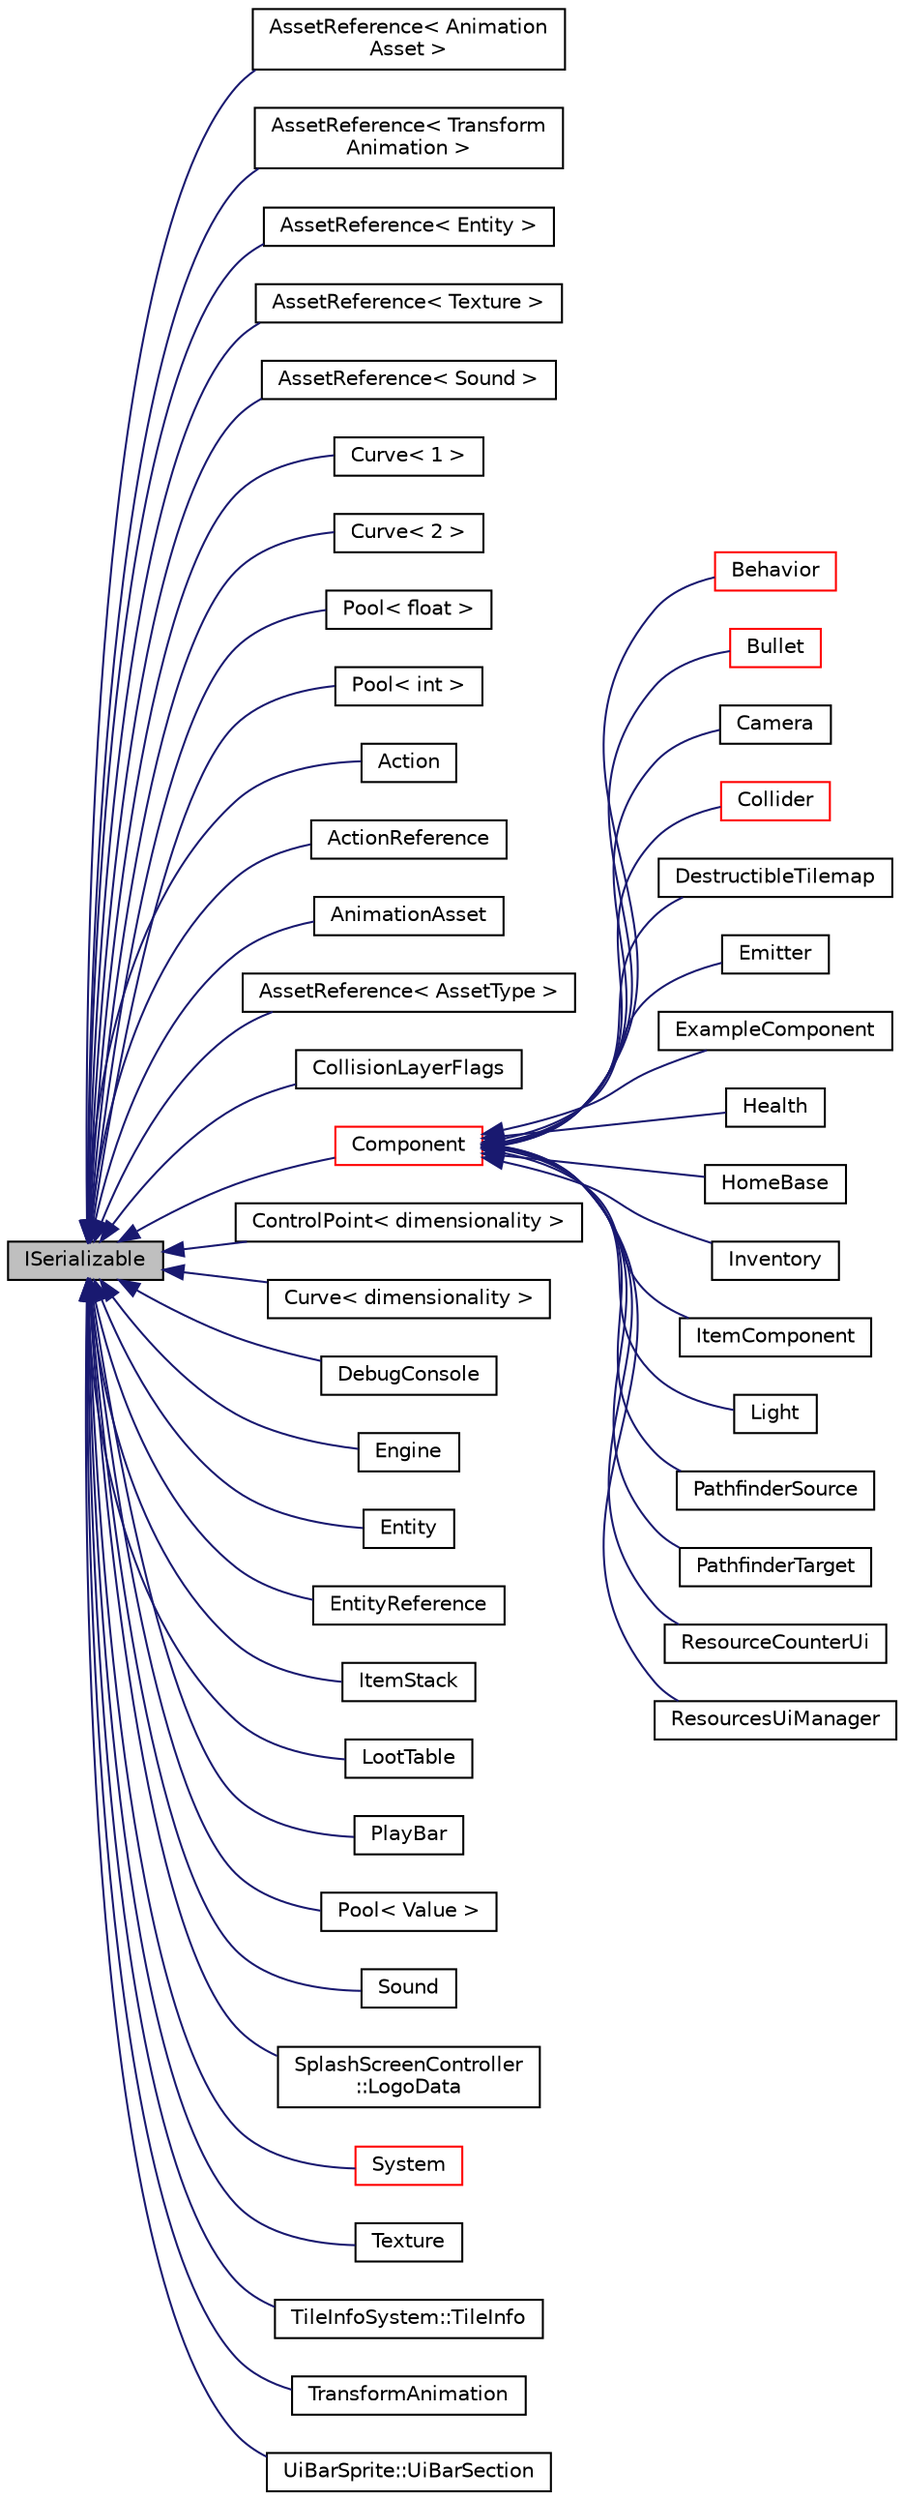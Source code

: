 digraph "ISerializable"
{
 // LATEX_PDF_SIZE
  edge [fontname="Helvetica",fontsize="10",labelfontname="Helvetica",labelfontsize="10"];
  node [fontname="Helvetica",fontsize="10",shape=record];
  rankdir="LR";
  Node1 [label="ISerializable",height=0.2,width=0.4,color="black", fillcolor="grey75", style="filled", fontcolor="black",tooltip="interface for all serializable objects"];
  Node1 -> Node2 [dir="back",color="midnightblue",fontsize="10",style="solid"];
  Node2 [label="AssetReference\< Animation\lAsset \>",height=0.2,width=0.4,color="black", fillcolor="white", style="filled",URL="$classAssetReference.html",tooltip=" "];
  Node1 -> Node3 [dir="back",color="midnightblue",fontsize="10",style="solid"];
  Node3 [label="AssetReference\< Transform\lAnimation \>",height=0.2,width=0.4,color="black", fillcolor="white", style="filled",URL="$classAssetReference.html",tooltip=" "];
  Node1 -> Node4 [dir="back",color="midnightblue",fontsize="10",style="solid"];
  Node4 [label="AssetReference\< Entity \>",height=0.2,width=0.4,color="black", fillcolor="white", style="filled",URL="$classAssetReference.html",tooltip=" "];
  Node1 -> Node5 [dir="back",color="midnightblue",fontsize="10",style="solid"];
  Node5 [label="AssetReference\< Texture \>",height=0.2,width=0.4,color="black", fillcolor="white", style="filled",URL="$classAssetReference.html",tooltip=" "];
  Node1 -> Node6 [dir="back",color="midnightblue",fontsize="10",style="solid"];
  Node6 [label="AssetReference\< Sound \>",height=0.2,width=0.4,color="black", fillcolor="white", style="filled",URL="$classAssetReference.html",tooltip=" "];
  Node1 -> Node7 [dir="back",color="midnightblue",fontsize="10",style="solid"];
  Node7 [label="Curve\< 1 \>",height=0.2,width=0.4,color="black", fillcolor="white", style="filled",URL="$classCurve.html",tooltip=" "];
  Node1 -> Node8 [dir="back",color="midnightblue",fontsize="10",style="solid"];
  Node8 [label="Curve\< 2 \>",height=0.2,width=0.4,color="black", fillcolor="white", style="filled",URL="$classCurve.html",tooltip=" "];
  Node1 -> Node9 [dir="back",color="midnightblue",fontsize="10",style="solid"];
  Node9 [label="Pool\< float \>",height=0.2,width=0.4,color="black", fillcolor="white", style="filled",URL="$classPool.html",tooltip=" "];
  Node1 -> Node10 [dir="back",color="midnightblue",fontsize="10",style="solid"];
  Node10 [label="Pool\< int \>",height=0.2,width=0.4,color="black", fillcolor="white", style="filled",URL="$classPool.html",tooltip=" "];
  Node1 -> Node11 [dir="back",color="midnightblue",fontsize="10",style="solid"];
  Node11 [label="Action",height=0.2,width=0.4,color="black", fillcolor="white", style="filled",URL="$classAction.html",tooltip="action class, used to track an action with dynamic input"];
  Node1 -> Node12 [dir="back",color="midnightblue",fontsize="10",style="solid"];
  Node12 [label="ActionReference",height=0.2,width=0.4,color="black", fillcolor="white", style="filled",URL="$classActionReference.html",tooltip="a reference to an Action"];
  Node1 -> Node13 [dir="back",color="midnightblue",fontsize="10",style="solid"];
  Node13 [label="AnimationAsset",height=0.2,width=0.4,color="black", fillcolor="white", style="filled",URL="$classAnimationAsset.html",tooltip=" "];
  Node1 -> Node14 [dir="back",color="midnightblue",fontsize="10",style="solid"];
  Node14 [label="AssetReference\< AssetType \>",height=0.2,width=0.4,color="black", fillcolor="white", style="filled",URL="$classAssetReference.html",tooltip="a reference to an Asset"];
  Node1 -> Node15 [dir="back",color="midnightblue",fontsize="10",style="solid"];
  Node15 [label="CollisionLayerFlags",height=0.2,width=0.4,color="black", fillcolor="white", style="filled",URL="$classCollisionLayerFlags.html",tooltip=" "];
  Node1 -> Node16 [dir="back",color="midnightblue",fontsize="10",style="solid"];
  Node16 [label="Component",height=0.2,width=0.4,color="red", fillcolor="white", style="filled",URL="$classComponent.html",tooltip=" "];
  Node16 -> Node17 [dir="back",color="midnightblue",fontsize="10",style="solid"];
  Node17 [label="Behavior",height=0.2,width=0.4,color="red", fillcolor="white", style="filled",URL="$classBehavior.html",tooltip=" "];
  Node16 -> Node45 [dir="back",color="midnightblue",fontsize="10",style="solid"];
  Node45 [label="Bullet",height=0.2,width=0.4,color="red", fillcolor="white", style="filled",URL="$classBullet.html",tooltip="Component that destroys itself and deals damage on contact."];
  Node16 -> Node48 [dir="back",color="midnightblue",fontsize="10",style="solid"];
  Node48 [label="Camera",height=0.2,width=0.4,color="black", fillcolor="white", style="filled",URL="$classCamera.html",tooltip="Handles camera and coordinate systems / spaces."];
  Node16 -> Node49 [dir="back",color="midnightblue",fontsize="10",style="solid"];
  Node49 [label="Collider",height=0.2,width=0.4,color="red", fillcolor="white", style="filled",URL="$classCollider.html",tooltip="component which is used for detecting collisions and information about them"];
  Node16 -> Node52 [dir="back",color="midnightblue",fontsize="10",style="solid"];
  Node52 [label="DestructibleTilemap",height=0.2,width=0.4,color="black", fillcolor="white", style="filled",URL="$classDestructibleTilemap.html",tooltip="Component responsible for handling the breaking of tiles with varrying strengths."];
  Node16 -> Node53 [dir="back",color="midnightblue",fontsize="10",style="solid"];
  Node53 [label="Emitter",height=0.2,width=0.4,color="black", fillcolor="white", style="filled",URL="$classEmitter.html",tooltip="Emitter component - controls timing and behavior of particles."];
  Node16 -> Node54 [dir="back",color="midnightblue",fontsize="10",style="solid"];
  Node54 [label="ExampleComponent",height=0.2,width=0.4,color="black", fillcolor="white", style="filled",URL="$classExampleComponent.html",tooltip="DESCRIPTION HERE."];
  Node16 -> Node55 [dir="back",color="midnightblue",fontsize="10",style="solid"];
  Node55 [label="Health",height=0.2,width=0.4,color="black", fillcolor="white", style="filled",URL="$classHealth.html",tooltip="Entity health component."];
  Node16 -> Node56 [dir="back",color="midnightblue",fontsize="10",style="solid"];
  Node56 [label="HomeBase",height=0.2,width=0.4,color="black", fillcolor="white", style="filled",URL="$classHomeBase.html",tooltip=" "];
  Node16 -> Node57 [dir="back",color="midnightblue",fontsize="10",style="solid"];
  Node57 [label="Inventory",height=0.2,width=0.4,color="black", fillcolor="white", style="filled",URL="$classInventory.html",tooltip="Inventory component that stores items."];
  Node16 -> Node58 [dir="back",color="midnightblue",fontsize="10",style="solid"];
  Node58 [label="ItemComponent",height=0.2,width=0.4,color="black", fillcolor="white", style="filled",URL="$classItemComponent.html",tooltip="Item in the world that can be picked up."];
  Node16 -> Node59 [dir="back",color="midnightblue",fontsize="10",style="solid"];
  Node59 [label="Light",height=0.2,width=0.4,color="black", fillcolor="white", style="filled",URL="$classLight.html",tooltip="Light source."];
  Node16 -> Node60 [dir="back",color="midnightblue",fontsize="10",style="solid"];
  Node60 [label="PathfinderSource",height=0.2,width=0.4,color="black", fillcolor="white", style="filled",URL="$classPathfinderSource.html",tooltip="Pathfinder source."];
  Node16 -> Node61 [dir="back",color="midnightblue",fontsize="10",style="solid"];
  Node61 [label="PathfinderTarget",height=0.2,width=0.4,color="black", fillcolor="white", style="filled",URL="$classPathfinderTarget.html",tooltip=" "];
  Node16 -> Node62 [dir="back",color="midnightblue",fontsize="10",style="solid"];
  Node62 [label="ResourceCounterUi",height=0.2,width=0.4,color="black", fillcolor="white", style="filled",URL="$classResourceCounterUi.html",tooltip="Ui Component that displays a count of resources."];
  Node16 -> Node63 [dir="back",color="midnightblue",fontsize="10",style="solid"];
  Node63 [label="ResourcesUiManager",height=0.2,width=0.4,color="black", fillcolor="white", style="filled",URL="$classResourcesUiManager.html",tooltip="Component that manages the UI for displaying what resources a player currently has."];
  Node1 -> Node80 [dir="back",color="midnightblue",fontsize="10",style="solid"];
  Node80 [label="ControlPoint\< dimensionality \>",height=0.2,width=0.4,color="black", fillcolor="white", style="filled",URL="$classControlPoint.html",tooltip="control points used by this Curve"];
  Node1 -> Node81 [dir="back",color="midnightblue",fontsize="10",style="solid"];
  Node81 [label="Curve\< dimensionality \>",height=0.2,width=0.4,color="black", fillcolor="white", style="filled",URL="$classCurve.html",tooltip=" "];
  Node1 -> Node82 [dir="back",color="midnightblue",fontsize="10",style="solid"];
  Node82 [label="DebugConsole",height=0.2,width=0.4,color="black", fillcolor="white", style="filled",URL="$classDebugConsole.html",tooltip="The DebugConsole class is a singleton that provides a console for debugging It Shows Warning Messages..."];
  Node1 -> Node83 [dir="back",color="midnightblue",fontsize="10",style="solid"];
  Node83 [label="Engine",height=0.2,width=0.4,color="black", fillcolor="white", style="filled",URL="$classEngine.html",tooltip=" "];
  Node1 -> Node84 [dir="back",color="midnightblue",fontsize="10",style="solid"];
  Node84 [label="Entity",height=0.2,width=0.4,color="black", fillcolor="white", style="filled",URL="$classEntity.html",tooltip=" "];
  Node1 -> Node85 [dir="back",color="midnightblue",fontsize="10",style="solid"];
  Node85 [label="EntityReference",height=0.2,width=0.4,color="black", fillcolor="white", style="filled",URL="$classEntityReference.html",tooltip="a reference to an Entity in the scene"];
  Node1 -> Node86 [dir="back",color="midnightblue",fontsize="10",style="solid"];
  Node86 [label="ItemStack",height=0.2,width=0.4,color="black", fillcolor="white", style="filled",URL="$structItemStack.html",tooltip="a stack of multiple items of the same type"];
  Node1 -> Node87 [dir="back",color="midnightblue",fontsize="10",style="solid"];
  Node87 [label="LootTable",height=0.2,width=0.4,color="black", fillcolor="white", style="filled",URL="$classLootTable.html",tooltip="class for dropping configurable loot"];
  Node1 -> Node88 [dir="back",color="midnightblue",fontsize="10",style="solid"];
  Node88 [label="PlayBar",height=0.2,width=0.4,color="black", fillcolor="white", style="filled",URL="$classPlayBar.html",tooltip="UI Bar that handles playing, pausing, and autosaves of the scene."];
  Node1 -> Node89 [dir="back",color="midnightblue",fontsize="10",style="solid"];
  Node89 [label="Pool\< Value \>",height=0.2,width=0.4,color="black", fillcolor="white", style="filled",URL="$classPool.html",tooltip="The pool framework is what we use to represent health in our game."];
  Node1 -> Node90 [dir="back",color="midnightblue",fontsize="10",style="solid"];
  Node90 [label="Sound",height=0.2,width=0.4,color="black", fillcolor="white", style="filled",URL="$classSound.html",tooltip="Example System meant to be copy-pasted when creating new Systems."];
  Node1 -> Node91 [dir="back",color="midnightblue",fontsize="10",style="solid"];
  Node91 [label="SplashScreenController\l::LogoData",height=0.2,width=0.4,color="black", fillcolor="white", style="filled",URL="$classSplashScreenController_1_1LogoData.html",tooltip=" "];
  Node1 -> Node92 [dir="back",color="midnightblue",fontsize="10",style="solid"];
  Node92 [label="System",height=0.2,width=0.4,color="red", fillcolor="white", style="filled",URL="$classSystem.html",tooltip="Base class for all Systems."];
  Node1 -> Node119 [dir="back",color="midnightblue",fontsize="10",style="solid"];
  Node119 [label="Texture",height=0.2,width=0.4,color="black", fillcolor="white", style="filled",URL="$classTexture.html",tooltip="Stores texture data, and allows to bind it for rendering."];
  Node1 -> Node120 [dir="back",color="midnightblue",fontsize="10",style="solid"];
  Node120 [label="TileInfoSystem::TileInfo",height=0.2,width=0.4,color="black", fillcolor="white", style="filled",URL="$classTileInfoSystem_1_1TileInfo.html",tooltip="holds info about a specific tile type"];
  Node1 -> Node121 [dir="back",color="midnightblue",fontsize="10",style="solid"];
  Node121 [label="TransformAnimation",height=0.2,width=0.4,color="black", fillcolor="white", style="filled",URL="$classTransformAnimation.html",tooltip="Asset that animates a Transform with Curves."];
  Node1 -> Node122 [dir="back",color="midnightblue",fontsize="10",style="solid"];
  Node122 [label="UiBarSprite::UiBarSection",height=0.2,width=0.4,color="black", fillcolor="white", style="filled",URL="$structUiBarSprite_1_1UiBarSection.html",tooltip="struct that represents a data section in the UiBar"];
}
